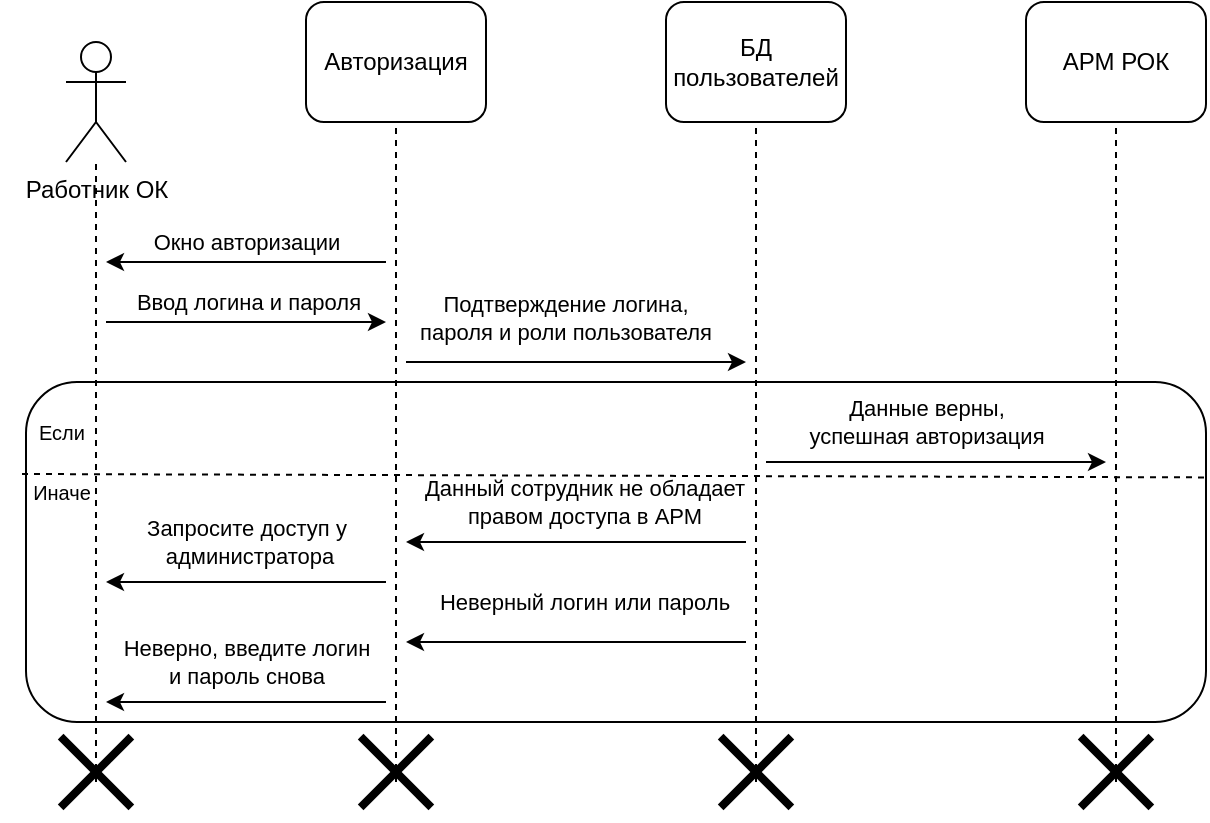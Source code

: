 <mxfile version="21.7.2" type="device">
  <diagram name="Страница — 1" id="3NBNARoXMprRHPRQgORp">
    <mxGraphModel dx="1050" dy="646" grid="1" gridSize="10" guides="1" tooltips="1" connect="1" arrows="1" fold="1" page="1" pageScale="1" pageWidth="827" pageHeight="1169" math="0" shadow="0">
      <root>
        <mxCell id="0" />
        <mxCell id="1" parent="0" />
        <mxCell id="m7PIwRA5SWsUjtvSoGQX-1" value="Работник ОК&lt;br&gt;" style="shape=umlActor;verticalLabelPosition=bottom;verticalAlign=top;html=1;outlineConnect=0;" vertex="1" parent="1">
          <mxGeometry x="50" y="30" width="30" height="60" as="geometry" />
        </mxCell>
        <mxCell id="m7PIwRA5SWsUjtvSoGQX-2" value="Авторизация" style="rounded=1;whiteSpace=wrap;html=1;" vertex="1" parent="1">
          <mxGeometry x="170" y="10" width="90" height="60" as="geometry" />
        </mxCell>
        <mxCell id="m7PIwRA5SWsUjtvSoGQX-4" value="" style="endArrow=none;dashed=1;html=1;rounded=0;" edge="1" parent="1" target="m7PIwRA5SWsUjtvSoGQX-1">
          <mxGeometry width="50" height="50" relative="1" as="geometry">
            <mxPoint x="65" y="400" as="sourcePoint" />
            <mxPoint x="90" y="200" as="targetPoint" />
          </mxGeometry>
        </mxCell>
        <mxCell id="m7PIwRA5SWsUjtvSoGQX-5" value="" style="endArrow=none;dashed=1;html=1;rounded=0;" edge="1" parent="1" target="m7PIwRA5SWsUjtvSoGQX-2">
          <mxGeometry width="50" height="50" relative="1" as="geometry">
            <mxPoint x="215" y="400" as="sourcePoint" />
            <mxPoint x="260" y="240" as="targetPoint" />
          </mxGeometry>
        </mxCell>
        <mxCell id="m7PIwRA5SWsUjtvSoGQX-6" value="" style="endArrow=classic;html=1;rounded=0;" edge="1" parent="1">
          <mxGeometry width="50" height="50" relative="1" as="geometry">
            <mxPoint x="210" y="140" as="sourcePoint" />
            <mxPoint x="70" y="140" as="targetPoint" />
          </mxGeometry>
        </mxCell>
        <mxCell id="m7PIwRA5SWsUjtvSoGQX-7" value="Окно авторизации" style="edgeLabel;html=1;align=center;verticalAlign=middle;resizable=0;points=[];" vertex="1" connectable="0" parent="m7PIwRA5SWsUjtvSoGQX-6">
          <mxGeometry x="-0.2" y="1" relative="1" as="geometry">
            <mxPoint x="-14" y="-11" as="offset" />
          </mxGeometry>
        </mxCell>
        <mxCell id="m7PIwRA5SWsUjtvSoGQX-8" value="" style="endArrow=classic;html=1;rounded=0;" edge="1" parent="1">
          <mxGeometry width="50" height="50" relative="1" as="geometry">
            <mxPoint x="70" y="170" as="sourcePoint" />
            <mxPoint x="210" y="170" as="targetPoint" />
          </mxGeometry>
        </mxCell>
        <mxCell id="m7PIwRA5SWsUjtvSoGQX-9" value="Ввод логина и пароля" style="edgeLabel;html=1;align=center;verticalAlign=middle;resizable=0;points=[];" vertex="1" connectable="0" parent="m7PIwRA5SWsUjtvSoGQX-8">
          <mxGeometry x="0.014" relative="1" as="geometry">
            <mxPoint y="-10" as="offset" />
          </mxGeometry>
        </mxCell>
        <mxCell id="m7PIwRA5SWsUjtvSoGQX-10" value="БД пользователей" style="rounded=1;whiteSpace=wrap;html=1;" vertex="1" parent="1">
          <mxGeometry x="350" y="10" width="90" height="60" as="geometry" />
        </mxCell>
        <mxCell id="m7PIwRA5SWsUjtvSoGQX-11" value="" style="endArrow=none;dashed=1;html=1;rounded=0;" edge="1" parent="1" target="m7PIwRA5SWsUjtvSoGQX-10">
          <mxGeometry width="50" height="50" relative="1" as="geometry">
            <mxPoint x="395" y="400" as="sourcePoint" />
            <mxPoint x="430" y="240" as="targetPoint" />
          </mxGeometry>
        </mxCell>
        <mxCell id="m7PIwRA5SWsUjtvSoGQX-12" value="" style="endArrow=classic;html=1;rounded=0;" edge="1" parent="1">
          <mxGeometry width="50" height="50" relative="1" as="geometry">
            <mxPoint x="220" y="190" as="sourcePoint" />
            <mxPoint x="390" y="190" as="targetPoint" />
          </mxGeometry>
        </mxCell>
        <mxCell id="m7PIwRA5SWsUjtvSoGQX-15" value="&#xa;&lt;span style=&quot;color: rgb(0, 0, 0); font-family: Helvetica; font-size: 11px; font-style: normal; font-variant-ligatures: normal; font-variant-caps: normal; font-weight: 400; letter-spacing: normal; orphans: 2; text-align: center; text-indent: 0px; text-transform: none; widows: 2; word-spacing: 0px; -webkit-text-stroke-width: 0px; background-color: rgb(255, 255, 255); text-decoration-thickness: initial; text-decoration-style: initial; text-decoration-color: initial; float: none; display: inline !important;&quot;&gt;Подтверждение логина, пароля и роли пользователя&lt;/span&gt;&#xa;&#xa;" style="text;html=1;strokeColor=none;fillColor=none;align=center;verticalAlign=middle;whiteSpace=wrap;rounded=0;" vertex="1" parent="1">
          <mxGeometry x="220" y="160" width="160" height="30" as="geometry" />
        </mxCell>
        <mxCell id="m7PIwRA5SWsUjtvSoGQX-17" value="АРМ РОК" style="rounded=1;whiteSpace=wrap;html=1;" vertex="1" parent="1">
          <mxGeometry x="530" y="10" width="90" height="60" as="geometry" />
        </mxCell>
        <mxCell id="m7PIwRA5SWsUjtvSoGQX-18" value="" style="endArrow=none;dashed=1;html=1;rounded=0;" edge="1" parent="1" target="m7PIwRA5SWsUjtvSoGQX-17">
          <mxGeometry width="50" height="50" relative="1" as="geometry">
            <mxPoint x="575" y="400" as="sourcePoint" />
            <mxPoint x="560" y="210" as="targetPoint" />
          </mxGeometry>
        </mxCell>
        <mxCell id="m7PIwRA5SWsUjtvSoGQX-19" value="" style="endArrow=classic;html=1;rounded=0;" edge="1" parent="1">
          <mxGeometry width="50" height="50" relative="1" as="geometry">
            <mxPoint x="400" y="240" as="sourcePoint" />
            <mxPoint x="570" y="240" as="targetPoint" />
          </mxGeometry>
        </mxCell>
        <mxCell id="m7PIwRA5SWsUjtvSoGQX-20" value="Данные верны, &lt;br&gt;успешная авторизация" style="edgeLabel;html=1;align=center;verticalAlign=middle;resizable=0;points=[];" vertex="1" connectable="0" parent="m7PIwRA5SWsUjtvSoGQX-19">
          <mxGeometry x="0.098" y="1" relative="1" as="geometry">
            <mxPoint x="-14" y="-19" as="offset" />
          </mxGeometry>
        </mxCell>
        <mxCell id="m7PIwRA5SWsUjtvSoGQX-22" value="" style="rounded=1;whiteSpace=wrap;html=1;fillColor=none;" vertex="1" parent="1">
          <mxGeometry x="30" y="200" width="590" height="170" as="geometry" />
        </mxCell>
        <mxCell id="m7PIwRA5SWsUjtvSoGQX-23" value="" style="endArrow=classic;html=1;rounded=0;" edge="1" parent="1">
          <mxGeometry width="50" height="50" relative="1" as="geometry">
            <mxPoint x="390" y="280" as="sourcePoint" />
            <mxPoint x="220" y="280" as="targetPoint" />
          </mxGeometry>
        </mxCell>
        <mxCell id="m7PIwRA5SWsUjtvSoGQX-24" value="Данный сотрудник не обладает &lt;br&gt;правом доступа в АРМ" style="edgeLabel;html=1;align=center;verticalAlign=middle;resizable=0;points=[];" vertex="1" connectable="0" parent="m7PIwRA5SWsUjtvSoGQX-23">
          <mxGeometry x="0.221" y="-1" relative="1" as="geometry">
            <mxPoint x="23" y="-19" as="offset" />
          </mxGeometry>
        </mxCell>
        <mxCell id="m7PIwRA5SWsUjtvSoGQX-25" value="" style="endArrow=classic;html=1;rounded=0;" edge="1" parent="1">
          <mxGeometry width="50" height="50" relative="1" as="geometry">
            <mxPoint x="210" y="300" as="sourcePoint" />
            <mxPoint x="70" y="300" as="targetPoint" />
          </mxGeometry>
        </mxCell>
        <mxCell id="m7PIwRA5SWsUjtvSoGQX-26" value="Запросите доступ у&lt;br&gt;&amp;nbsp;администратора" style="edgeLabel;html=1;align=center;verticalAlign=middle;resizable=0;points=[];" vertex="1" connectable="0" parent="m7PIwRA5SWsUjtvSoGQX-25">
          <mxGeometry x="0.221" y="-1" relative="1" as="geometry">
            <mxPoint x="15" y="-19" as="offset" />
          </mxGeometry>
        </mxCell>
        <mxCell id="m7PIwRA5SWsUjtvSoGQX-27" value="" style="endArrow=classic;html=1;rounded=0;" edge="1" parent="1">
          <mxGeometry width="50" height="50" relative="1" as="geometry">
            <mxPoint x="390" y="330" as="sourcePoint" />
            <mxPoint x="220" y="330" as="targetPoint" />
          </mxGeometry>
        </mxCell>
        <mxCell id="m7PIwRA5SWsUjtvSoGQX-28" value="Неверный логин или пароль" style="edgeLabel;html=1;align=center;verticalAlign=middle;resizable=0;points=[];" vertex="1" connectable="0" parent="m7PIwRA5SWsUjtvSoGQX-27">
          <mxGeometry x="0.221" y="-1" relative="1" as="geometry">
            <mxPoint x="23" y="-19" as="offset" />
          </mxGeometry>
        </mxCell>
        <mxCell id="m7PIwRA5SWsUjtvSoGQX-29" value="" style="endArrow=classic;html=1;rounded=0;" edge="1" parent="1">
          <mxGeometry width="50" height="50" relative="1" as="geometry">
            <mxPoint x="210" y="360" as="sourcePoint" />
            <mxPoint x="70" y="360" as="targetPoint" />
          </mxGeometry>
        </mxCell>
        <mxCell id="m7PIwRA5SWsUjtvSoGQX-30" value="Неверно, введите логин&lt;br&gt;и пароль снова" style="edgeLabel;html=1;align=center;verticalAlign=middle;resizable=0;points=[];" vertex="1" connectable="0" parent="m7PIwRA5SWsUjtvSoGQX-29">
          <mxGeometry x="0.221" y="-1" relative="1" as="geometry">
            <mxPoint x="15" y="-19" as="offset" />
          </mxGeometry>
        </mxCell>
        <mxCell id="m7PIwRA5SWsUjtvSoGQX-31" value="" style="line;strokeWidth=4;direction=south;html=1;perimeter=backbonePerimeter;points=[];outlineConnect=0;rotation=-45;" vertex="1" parent="1">
          <mxGeometry x="60" y="370" width="10" height="50" as="geometry" />
        </mxCell>
        <mxCell id="m7PIwRA5SWsUjtvSoGQX-32" value="" style="line;strokeWidth=4;direction=south;html=1;perimeter=backbonePerimeter;points=[];outlineConnect=0;rotation=45;" vertex="1" parent="1">
          <mxGeometry x="60" y="370" width="10" height="50" as="geometry" />
        </mxCell>
        <mxCell id="m7PIwRA5SWsUjtvSoGQX-33" value="" style="line;strokeWidth=4;direction=south;html=1;perimeter=backbonePerimeter;points=[];outlineConnect=0;rotation=-45;" vertex="1" parent="1">
          <mxGeometry x="210" y="370" width="10" height="50" as="geometry" />
        </mxCell>
        <mxCell id="m7PIwRA5SWsUjtvSoGQX-34" value="" style="line;strokeWidth=4;direction=south;html=1;perimeter=backbonePerimeter;points=[];outlineConnect=0;rotation=45;" vertex="1" parent="1">
          <mxGeometry x="210" y="370" width="10" height="50" as="geometry" />
        </mxCell>
        <mxCell id="m7PIwRA5SWsUjtvSoGQX-35" value="" style="line;strokeWidth=4;direction=south;html=1;perimeter=backbonePerimeter;points=[];outlineConnect=0;rotation=-45;" vertex="1" parent="1">
          <mxGeometry x="390" y="370" width="10" height="50" as="geometry" />
        </mxCell>
        <mxCell id="m7PIwRA5SWsUjtvSoGQX-36" value="" style="line;strokeWidth=4;direction=south;html=1;perimeter=backbonePerimeter;points=[];outlineConnect=0;rotation=45;" vertex="1" parent="1">
          <mxGeometry x="390" y="370" width="10" height="50" as="geometry" />
        </mxCell>
        <mxCell id="m7PIwRA5SWsUjtvSoGQX-37" value="" style="line;strokeWidth=4;direction=south;html=1;perimeter=backbonePerimeter;points=[];outlineConnect=0;rotation=-45;" vertex="1" parent="1">
          <mxGeometry x="570" y="370" width="10" height="50" as="geometry" />
        </mxCell>
        <mxCell id="m7PIwRA5SWsUjtvSoGQX-38" value="" style="line;strokeWidth=4;direction=south;html=1;perimeter=backbonePerimeter;points=[];outlineConnect=0;rotation=45;" vertex="1" parent="1">
          <mxGeometry x="570" y="370" width="10" height="50" as="geometry" />
        </mxCell>
        <mxCell id="m7PIwRA5SWsUjtvSoGQX-41" value="" style="endArrow=none;dashed=1;html=1;rounded=0;exitX=-0.001;exitY=0.341;exitDx=0;exitDy=0;exitPerimeter=0;entryX=1.001;entryY=0.351;entryDx=0;entryDy=0;entryPerimeter=0;" edge="1" parent="1">
          <mxGeometry width="50" height="50" relative="1" as="geometry">
            <mxPoint x="28.0" y="246.0" as="sourcePoint" />
            <mxPoint x="619.18" y="247.7" as="targetPoint" />
          </mxGeometry>
        </mxCell>
        <mxCell id="m7PIwRA5SWsUjtvSoGQX-44" value="&lt;font style=&quot;font-size: 10px;&quot;&gt;Если&lt;/font&gt;" style="text;html=1;strokeColor=none;fillColor=none;align=center;verticalAlign=middle;whiteSpace=wrap;rounded=0;" vertex="1" parent="1">
          <mxGeometry x="18" y="210" width="60" height="30" as="geometry" />
        </mxCell>
        <mxCell id="m7PIwRA5SWsUjtvSoGQX-45" value="&lt;font style=&quot;font-size: 10px;&quot;&gt;Иначе&lt;/font&gt;" style="text;html=1;strokeColor=none;fillColor=none;align=center;verticalAlign=middle;whiteSpace=wrap;rounded=0;" vertex="1" parent="1">
          <mxGeometry x="17" y="240" width="62" height="30" as="geometry" />
        </mxCell>
      </root>
    </mxGraphModel>
  </diagram>
</mxfile>
